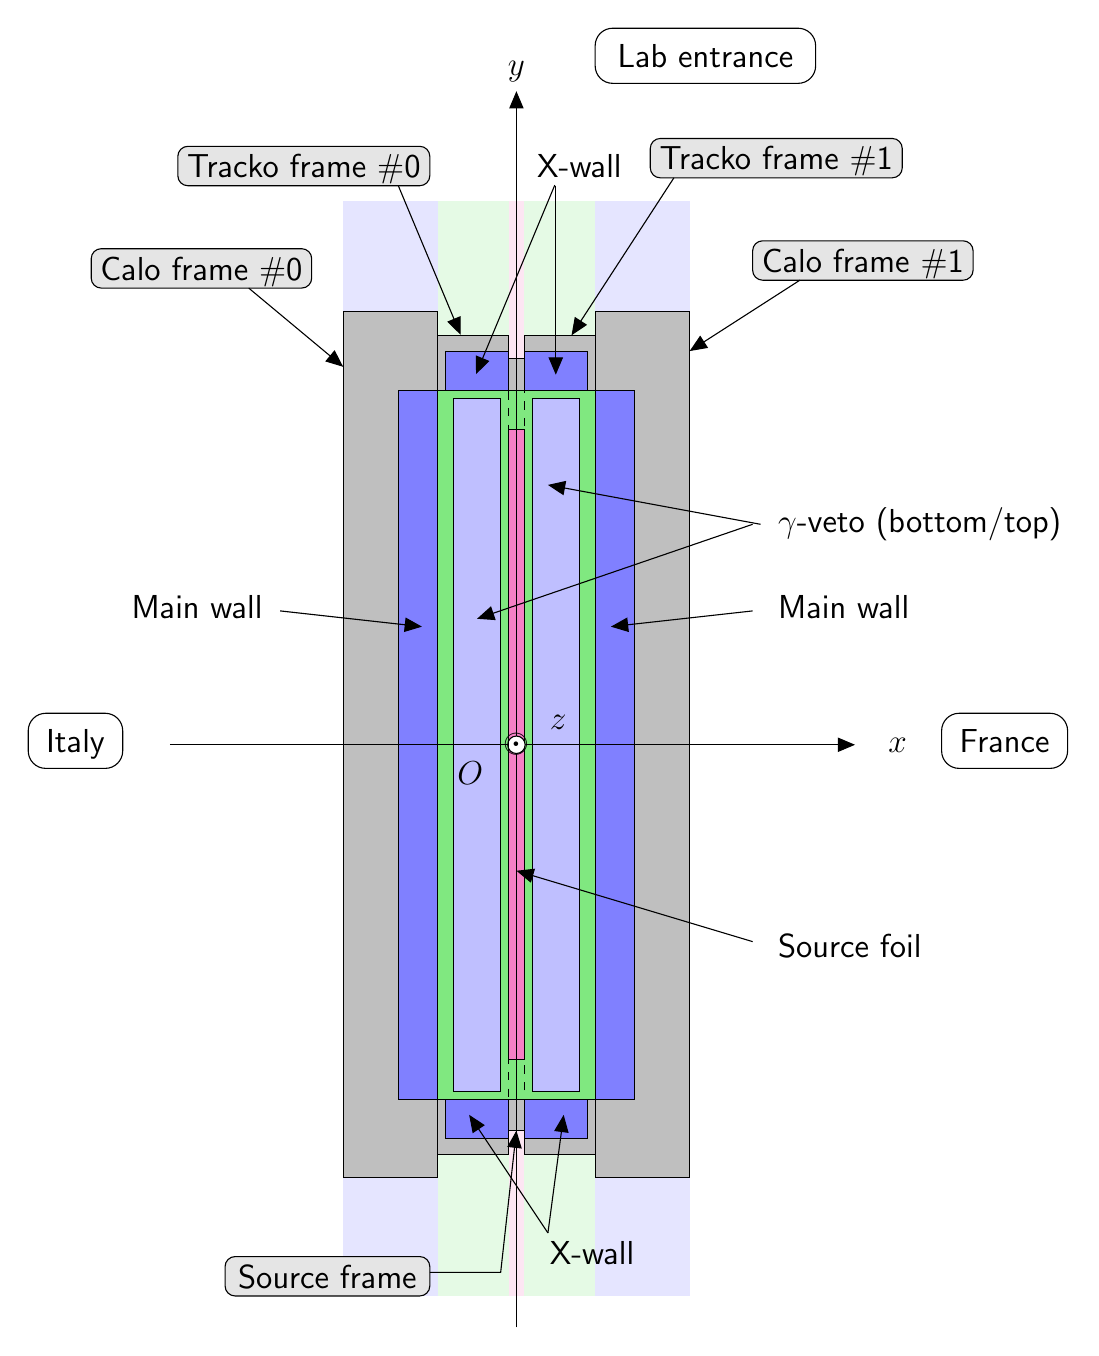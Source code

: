 \begin{tikzpicture}[y=-1cm]
\sf
\path[fill=magenta!10] (4.9,-0.4) rectangle (5.1,13.5);
\definecolor{fillColor}{rgb}{0,0.816,0}
\path[fill=fillColor!10] (4,-0.4) rectangle (4.9,13.5);
\path[fill=blue!10] (2.8,-0.4) rectangle (4,13.5);
\path[fill=fillColor!10] (5.1,-0.4) rectangle (6,13.5);
\path[fill=blue!10] (6,-0.4) rectangle (7.2,13.5);
\path[rounded corners=3.6bp,draw=black,fill=white!90!black] (9.9,-0.7) rectangle (6.7,-1.2);
\path (8.3,-0.8) node[text=black,anchor=base] {\large{}Tracko frame \#1};
\path[rounded corners=3.6bp,draw=black,fill=white!90!black] (10.8,0.6) rectangle (8,0.1);
\path (9.4,0.5) node[text=black,anchor=base] {\large{}Calo frame \#1};
\path[rounded corners=3.6bp,draw=black,fill=white!90!black] (2.4,0.7) rectangle (-0.4,0.2);
\path (1,0.6) node[text=black,anchor=base] {\large{}Calo frame \#0};
\path[rounded corners=3.6bp,draw=black,fill=white!90!black] (3.9,-0.6) rectangle (0.7,-1.1);
\path (2.3,-0.7) node[text=black,anchor=base] {\large{}Tracko frame \#0};
\path[draw=black,fill=white!75!black,arrows=-triangle 45] (8.6,0.6) -- (7.2,1.5);
\path[draw=black,fill=white!75!black] (4.9,1.6) rectangle (5.1,11.4);
\path[draw=black,fill=white!75!black] (4,1.3) rectangle (4.9,11.7);
\path[draw=black,fill=white!75!black] (5.1,1.3) rectangle (6,11.7);
\path[draw=black,fill=white!75!black] (2.8,1) rectangle (4,12);
\path[draw=black,fill=white!75!black] (6,1) rectangle (7.2,12);
\path[draw=black,fill=white!75!black,arrows=-triangle 45] (1.6,0.7) -- (2.8,1.7);
\path[draw=black,fill=fillColor!50] (4,2) rectangle (6,11);
\draw[rounded corners=6.3bp,black] (0,6.8) rectangle (-1.2,6.1);
\path (-0.6,6.6) node[text=black,anchor=base] {\large{}Italy};
\draw[rounded corners=6.3bp,black] (12,6.8) rectangle (10.4,6.1);
\path (11.2,6.6) node[text=black,anchor=base] {\large{}France};
\draw[rounded corners=6.3bp,black] (8.8,-1.9) rectangle (6,-2.6);
\path (7.4,-2.1) node[text=black,anchor=base] {\large{}Lab entrance};
\path[draw=black,fill=magenta!50] (4.9,2.5) rectangle (5.1,10.5);
\path[draw=black,fill=blue!50] (3.5,2) rectangle (4,11);
\path[draw=black,fill=blue!50] (6,2) rectangle (6.5,11);
\path[draw=black,fill=blue!50] (4.1,11) rectangle (4.9,11.5);
\path[draw=black,fill=blue!50] (5.1,11) rectangle (5.9,11.5);
\path[draw=black,fill=blue!50] (4.1,1.5) rectangle (4.9,2);
\path[draw=black,fill=blue!50] (5.1,1.5) rectangle (5.9,2);
\path (5,-2) node[text=black,anchor=base] {\large{}$y$};
\path (9.6,6.6) node[text=black,anchor=base west] {\large{}$x$};
\path[draw=black,fill=blue!25] (5.2,2.1) rectangle (5.8,10.9);
\path[draw=black,fill=blue!25] (4.2,2.1) rectangle (4.8,10.9);
\path (8.2,3.8) node[text=black,anchor=base west] {\large{}$\gamma$-veto (bottom/top)};
\path (5.8,-0.7) node[text=black,anchor=base] {\large{}X-wall};
\path (5.3,13.1) node[text=black,anchor=base west] {\large{}X-wall};
\draw[arrows=-triangle 45,black] (5,13.9) -- (5,-1.8);
\draw[arrows=-triangle 45,black] (0.6,6.5) -- (9.3,6.5);
\path[draw=black,fill=white] (5,6.5) circle (0.111cm);
\path[rounded corners=3.6bp,draw=black,fill=white!90!black] (3.9,13.5) rectangle (1.3,13);
\path (2.6,13.4) node[text=black,anchor=base] {\large{}Source frame};
\draw[arrows=-triangle 45,black] (5.4,12.7) -- (5.6,11.2);
\draw[arrows=-triangle 45,black] (2,4.8) -- (3.8,5);
\draw[arrows=-triangle 45,black] (8,4.8) -- (6.2,5);
\draw[arrows=-triangle 45,black] (8.1,3.7) -- (5.4,3.2);
\draw[arrows=-triangle 45,black] (8,3.7) -- (4.5,4.9);
\draw[arrows=-triangle 45,black] (8,9) -- (5,8.1);
\draw[arrows=-triangle 45,black] (5.4,12.7) -- (4.4,11.2);
\draw[dashed,black] (4.9,1.8) -- (4.9,11);
\draw[dashed,black] (5.1,11.1) -- (5.1,1.4);
\path[draw=black,fill=white!75!black,arrows=-triangle 45] (3.5,-0.6) -- (4.291,1.293);
\path[draw=black,fill=white!75!black,arrows=-triangle 45] (7,-0.7) -- (5.7,1.3);
\path[draw=black,fill=white!75!black,arrows=-triangle 45] (5.487,-0.607) -- (4.487,1.793);
\draw[arrows=-triangle 45,black] (5.5,-0.6) -- (5.5,1.8);
\draw[arrows=-triangle 45,black] (3.9,13.2) -- (4.8,13.2) -- (5,11.4);
\path (1.9,4.9) node[text=black,anchor=base east] {\large{}Main wall};
\path (8.2,4.9) node[text=black,anchor=base west] {\large{}Main wall};
\path (8.2,9.2) node[text=black,anchor=base west] {\large{}Source foil};
\path (5,6.6) node[text=black,anchor=base] {\large{}$\odot$};
\path (4.7,7) node[text=black,anchor=base east] {\large{}$O$};
\path (5.3,6.3) node[text=black,anchor=base west] {\large{}$z$};

\end{tikzpicture}%

%% Configure (x)emacs for this file ...
%% Local Variables:
%% mode: latex
%% End: